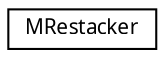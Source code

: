 digraph G
{
  edge [fontname="FreeSans.ttf",fontsize="10",labelfontname="FreeSans.ttf",labelfontsize="10"];
  node [fontname="FreeSans.ttf",fontsize="10",shape=record];
  rankdir=LR;
  Node1 [label="MRestacker",height=0.2,width=0.4,color="black", fillcolor="white", style="filled",URL="$class_m_restacker.html",tooltip="An algorithm for restacking windows."];
}
